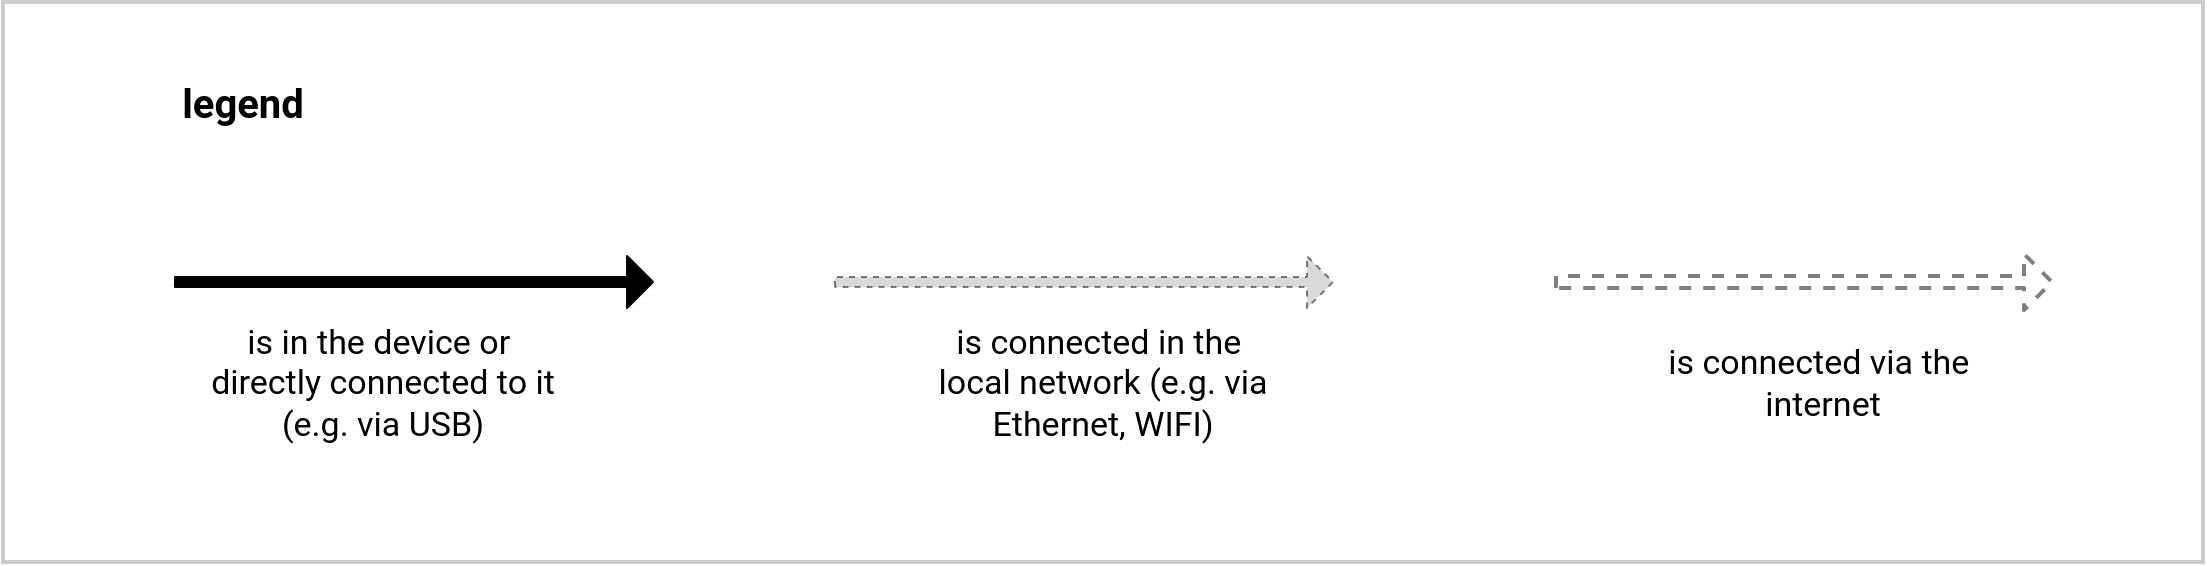 <mxfile version="14.1.8" type="device"><diagram id="60pZjVxMxycd085oU6Ey" name="Page-1"><mxGraphModel dx="3106" dy="2603" grid="1" gridSize="10" guides="1" tooltips="1" connect="1" arrows="1" fold="1" page="0" pageScale="1" pageWidth="827" pageHeight="1169" math="0" shadow="0"><root><mxCell id="0"/><mxCell id="1" parent="0"/><mxCell id="cpEJlHI-qwkXVoKtP7e9-1" value="" style="rounded=0;whiteSpace=wrap;html=1;fillColor=none;strokeWidth=2;strokeColor=#CCCCCC;" parent="1" vertex="1"><mxGeometry x="-1615.5" y="-1260" width="1100" height="280" as="geometry"/></mxCell><mxCell id="cpEJlHI-qwkXVoKtP7e9-132" value="&lt;font face=&quot;Roboto&quot;&gt;&lt;span style=&quot;font-size: 17px&quot;&gt;is in the device or&amp;nbsp;&lt;br&gt;directly connected to it&lt;br&gt;(e.g. via USB)&lt;br&gt;&lt;/span&gt;&lt;/font&gt;" style="text;html=1;strokeColor=none;fillColor=none;align=center;verticalAlign=middle;whiteSpace=wrap;rounded=0;glass=0;fontSize=15;" parent="1" vertex="1"><mxGeometry x="-1520" y="-1080" width="189" height="20" as="geometry"/></mxCell><mxCell id="cpEJlHI-qwkXVoKtP7e9-154" value="" style="shape=flexArrow;endArrow=classic;html=1;width=5;opacity=50;endSize=4;startSize=6;targetPerimeterSpacing=0;dashed=1;strokeWidth=1;fillColor=#B3B3B3;" parent="1" edge="1"><mxGeometry x="-990" y="-1238.75" width="50" height="50" as="geometry"><mxPoint x="-1200" y="-1120" as="sourcePoint"/><mxPoint x="-950" y="-1120" as="targetPoint"/></mxGeometry></mxCell><mxCell id="ixXRtKHAzoXDhantFiX7-27" value="" style="shape=flexArrow;endArrow=classic;html=1;width=5;endSize=4;startSize=6;targetPerimeterSpacing=0;fillColor=#000000;entryX=0;entryY=0.5;entryDx=0;entryDy=0;exitX=0.735;exitY=0.697;exitDx=0;exitDy=0;exitPerimeter=0;" parent="1" edge="1"><mxGeometry x="-1240.98" y="-405.75" width="50" height="50" as="geometry"><mxPoint x="-1530" y="-1119.959" as="sourcePoint"/><mxPoint x="-1289.98" y="-1120" as="targetPoint"/></mxGeometry></mxCell><mxCell id="xPP1juHy6-oI0mlk7yV5-1" value="&lt;font face=&quot;Roboto&quot; size=&quot;1&quot;&gt;&lt;b style=&quot;font-size: 20px&quot;&gt;legend&lt;/b&gt;&lt;/font&gt;" style="text;html=1;strokeColor=none;fillColor=none;align=center;verticalAlign=middle;whiteSpace=wrap;rounded=0;glass=0;fontSize=15;" vertex="1" parent="1"><mxGeometry x="-1590" y="-1220" width="189" height="20" as="geometry"/></mxCell><mxCell id="xPP1juHy6-oI0mlk7yV5-2" value="&lt;font face=&quot;Roboto&quot;&gt;&lt;span style=&quot;font-size: 17px&quot;&gt;is connected in the&amp;nbsp;&lt;br&gt;local network (e.g. via&lt;br&gt;Ethernet, WIFI)&lt;br&gt;&lt;/span&gt;&lt;/font&gt;" style="text;html=1;strokeColor=none;fillColor=none;align=center;verticalAlign=middle;whiteSpace=wrap;rounded=0;glass=0;fontSize=15;" vertex="1" parent="1"><mxGeometry x="-1160" y="-1080" width="189" height="20" as="geometry"/></mxCell><mxCell id="xPP1juHy6-oI0mlk7yV5-3" value="" style="shape=flexArrow;endArrow=classic;html=1;width=5;opacity=50;endSize=4;startSize=6;targetPerimeterSpacing=0;dashed=1;strokeWidth=2;" edge="1" parent="1"><mxGeometry x="-630" y="-1238.75" width="50" height="50" as="geometry"><mxPoint x="-840" y="-1120" as="sourcePoint"/><mxPoint x="-590" y="-1120" as="targetPoint"/></mxGeometry></mxCell><mxCell id="xPP1juHy6-oI0mlk7yV5-4" value="&lt;font face=&quot;Roboto&quot;&gt;&lt;span style=&quot;font-size: 17px&quot;&gt;is connected via the&amp;nbsp;&lt;br&gt;internet&lt;br&gt;&lt;/span&gt;&lt;/font&gt;" style="text;html=1;strokeColor=none;fillColor=none;align=center;verticalAlign=middle;whiteSpace=wrap;rounded=0;glass=0;fontSize=15;" vertex="1" parent="1"><mxGeometry x="-800" y="-1080" width="189" height="20" as="geometry"/></mxCell></root></mxGraphModel></diagram></mxfile>